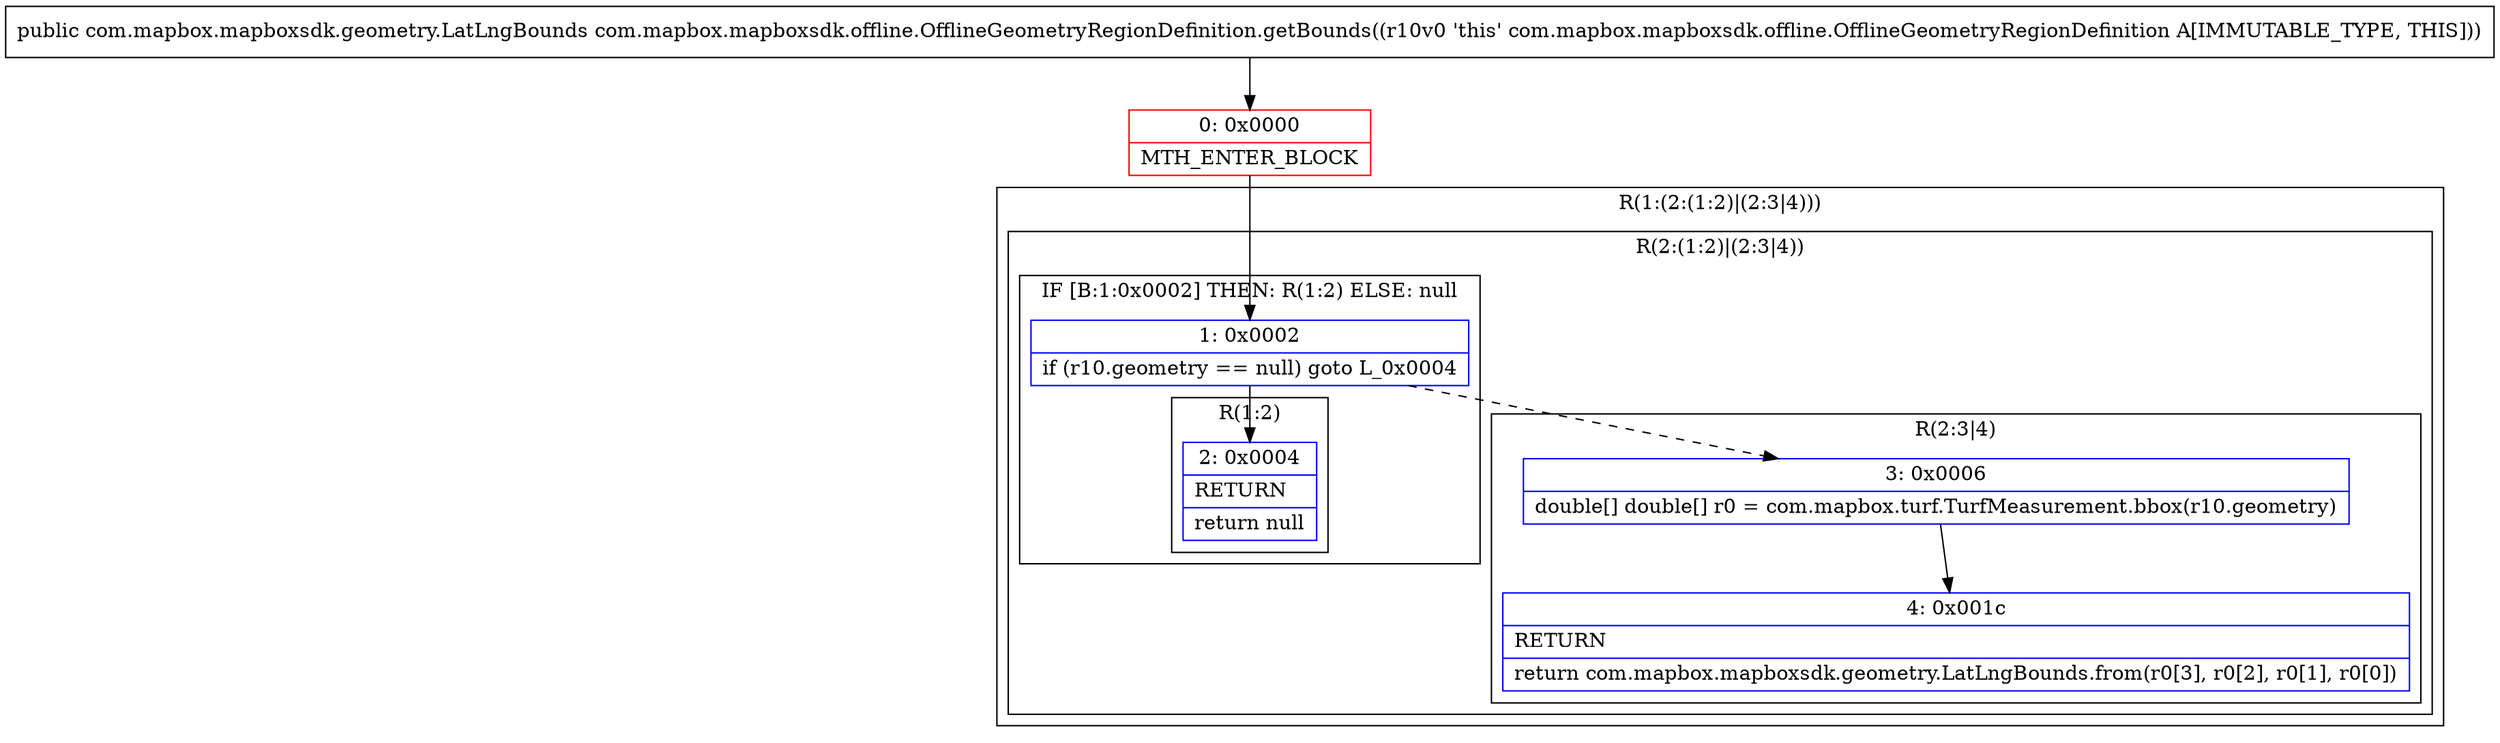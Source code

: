 digraph "CFG forcom.mapbox.mapboxsdk.offline.OfflineGeometryRegionDefinition.getBounds()Lcom\/mapbox\/mapboxsdk\/geometry\/LatLngBounds;" {
subgraph cluster_Region_518896827 {
label = "R(1:(2:(1:2)|(2:3|4)))";
node [shape=record,color=blue];
subgraph cluster_Region_715658746 {
label = "R(2:(1:2)|(2:3|4))";
node [shape=record,color=blue];
subgraph cluster_IfRegion_1269856515 {
label = "IF [B:1:0x0002] THEN: R(1:2) ELSE: null";
node [shape=record,color=blue];
Node_1 [shape=record,label="{1\:\ 0x0002|if (r10.geometry == null) goto L_0x0004\l}"];
subgraph cluster_Region_1217913298 {
label = "R(1:2)";
node [shape=record,color=blue];
Node_2 [shape=record,label="{2\:\ 0x0004|RETURN\l|return null\l}"];
}
}
subgraph cluster_Region_174499708 {
label = "R(2:3|4)";
node [shape=record,color=blue];
Node_3 [shape=record,label="{3\:\ 0x0006|double[] double[] r0 = com.mapbox.turf.TurfMeasurement.bbox(r10.geometry)\l}"];
Node_4 [shape=record,label="{4\:\ 0x001c|RETURN\l|return com.mapbox.mapboxsdk.geometry.LatLngBounds.from(r0[3], r0[2], r0[1], r0[0])\l}"];
}
}
}
Node_0 [shape=record,color=red,label="{0\:\ 0x0000|MTH_ENTER_BLOCK\l}"];
MethodNode[shape=record,label="{public com.mapbox.mapboxsdk.geometry.LatLngBounds com.mapbox.mapboxsdk.offline.OfflineGeometryRegionDefinition.getBounds((r10v0 'this' com.mapbox.mapboxsdk.offline.OfflineGeometryRegionDefinition A[IMMUTABLE_TYPE, THIS])) }"];
MethodNode -> Node_0;
Node_1 -> Node_2;
Node_1 -> Node_3[style=dashed];
Node_3 -> Node_4;
Node_0 -> Node_1;
}


